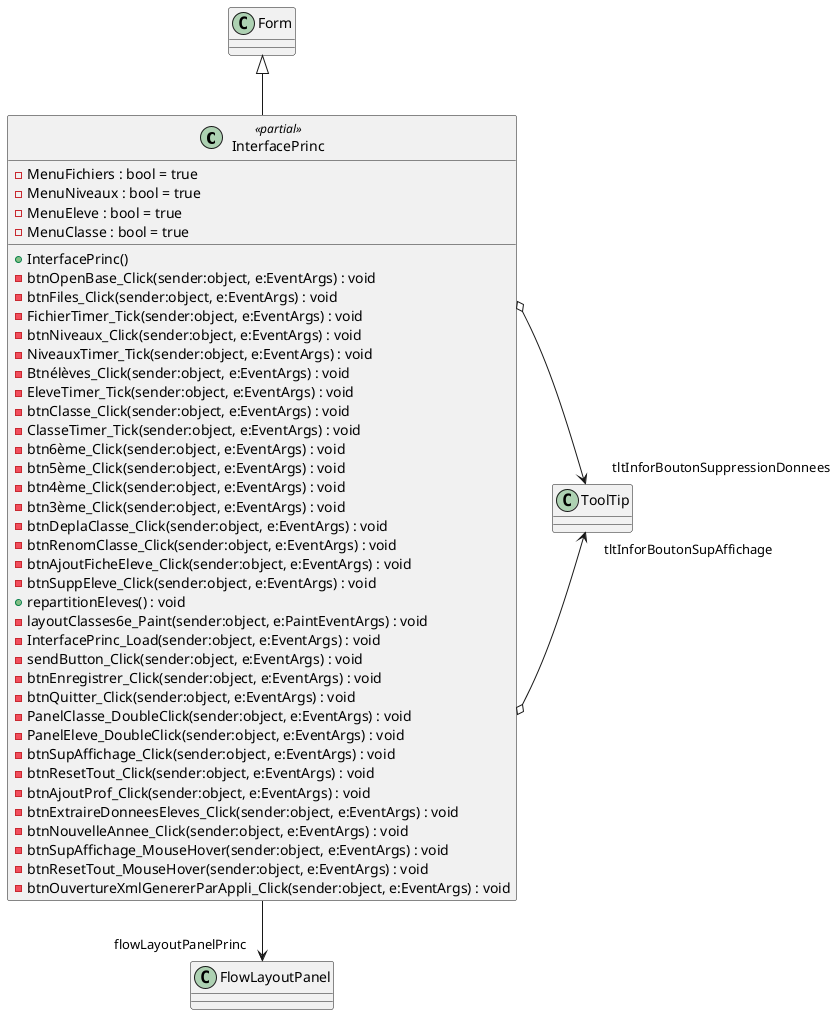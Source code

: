 @startuml
class InterfacePrinc <<partial>> {
    - MenuFichiers : bool = true
    - MenuNiveaux : bool = true
    - MenuEleve : bool = true
    - MenuClasse : bool = true
    + InterfacePrinc()
    - btnOpenBase_Click(sender:object, e:EventArgs) : void
    - btnFiles_Click(sender:object, e:EventArgs) : void
    - FichierTimer_Tick(sender:object, e:EventArgs) : void
    - btnNiveaux_Click(sender:object, e:EventArgs) : void
    - NiveauxTimer_Tick(sender:object, e:EventArgs) : void
    - Btnélèves_Click(sender:object, e:EventArgs) : void
    - EleveTimer_Tick(sender:object, e:EventArgs) : void
    - btnClasse_Click(sender:object, e:EventArgs) : void
    - ClasseTimer_Tick(sender:object, e:EventArgs) : void
    - btn6ème_Click(sender:object, e:EventArgs) : void
    - btn5ème_Click(sender:object, e:EventArgs) : void
    - btn4ème_Click(sender:object, e:EventArgs) : void
    - btn3ème_Click(sender:object, e:EventArgs) : void
    - btnDeplaClasse_Click(sender:object, e:EventArgs) : void
    - btnRenomClasse_Click(sender:object, e:EventArgs) : void
    - btnAjoutFicheEleve_Click(sender:object, e:EventArgs) : void
    - btnSuppEleve_Click(sender:object, e:EventArgs) : void
    + repartitionEleves() : void
    - layoutClasses6e_Paint(sender:object, e:PaintEventArgs) : void
    - InterfacePrinc_Load(sender:object, e:EventArgs) : void
    - sendButton_Click(sender:object, e:EventArgs) : void
    - btnEnregistrer_Click(sender:object, e:EventArgs) : void
    - btnQuitter_Click(sender:object, e:EventArgs) : void
    - PanelClasse_DoubleClick(sender:object, e:EventArgs) : void
    - PanelEleve_DoubleClick(sender:object, e:EventArgs) : void
    - btnSupAffichage_Click(sender:object, e:EventArgs) : void
    - btnResetTout_Click(sender:object, e:EventArgs) : void
    - btnAjoutProf_Click(sender:object, e:EventArgs) : void
    - btnExtraireDonneesEleves_Click(sender:object, e:EventArgs) : void
    - btnNouvelleAnnee_Click(sender:object, e:EventArgs) : void
    - btnSupAffichage_MouseHover(sender:object, e:EventArgs) : void
    - btnResetTout_MouseHover(sender:object, e:EventArgs) : void
    - btnOuvertureXmlGenererParAppli_Click(sender:object, e:EventArgs) : void
}
Form <|-- InterfacePrinc
InterfacePrinc --> "flowLayoutPanelPrinc" FlowLayoutPanel
InterfacePrinc o-> "tltInforBoutonSupAffichage" ToolTip
InterfacePrinc o-> "tltInforBoutonSuppressionDonnees" ToolTip
@enduml
